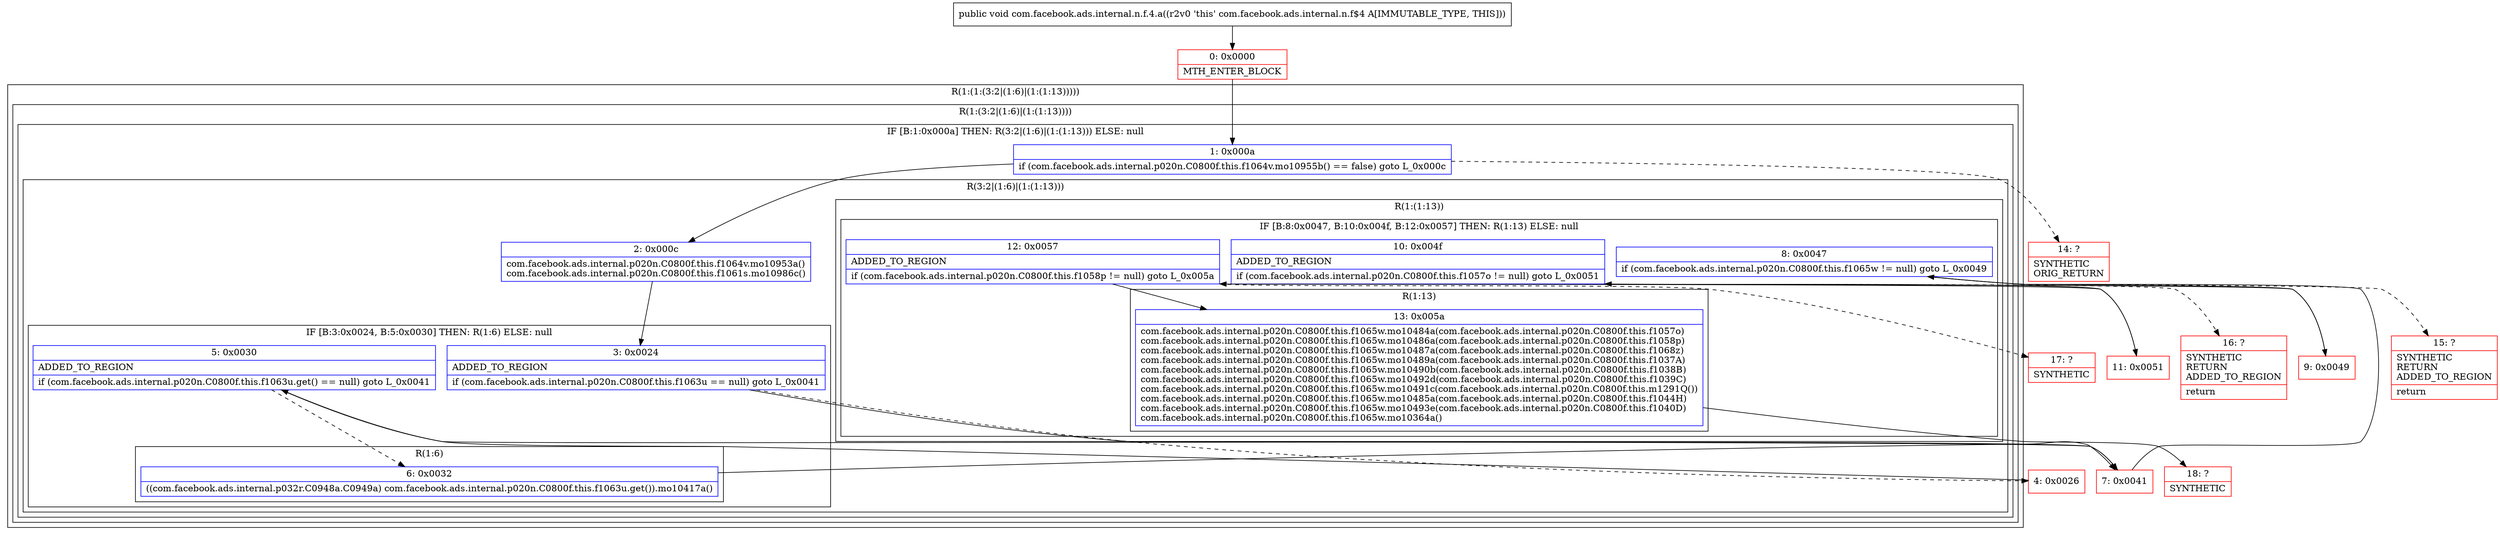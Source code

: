 digraph "CFG forcom.facebook.ads.internal.n.f.4.a()V" {
subgraph cluster_Region_2060464871 {
label = "R(1:(1:(3:2|(1:6)|(1:(1:13)))))";
node [shape=record,color=blue];
subgraph cluster_Region_157014265 {
label = "R(1:(3:2|(1:6)|(1:(1:13))))";
node [shape=record,color=blue];
subgraph cluster_IfRegion_1562606955 {
label = "IF [B:1:0x000a] THEN: R(3:2|(1:6)|(1:(1:13))) ELSE: null";
node [shape=record,color=blue];
Node_1 [shape=record,label="{1\:\ 0x000a|if (com.facebook.ads.internal.p020n.C0800f.this.f1064v.mo10955b() == false) goto L_0x000c\l}"];
subgraph cluster_Region_2003637256 {
label = "R(3:2|(1:6)|(1:(1:13)))";
node [shape=record,color=blue];
Node_2 [shape=record,label="{2\:\ 0x000c|com.facebook.ads.internal.p020n.C0800f.this.f1064v.mo10953a()\lcom.facebook.ads.internal.p020n.C0800f.this.f1061s.mo10986c()\l}"];
subgraph cluster_IfRegion_215041800 {
label = "IF [B:3:0x0024, B:5:0x0030] THEN: R(1:6) ELSE: null";
node [shape=record,color=blue];
Node_3 [shape=record,label="{3\:\ 0x0024|ADDED_TO_REGION\l|if (com.facebook.ads.internal.p020n.C0800f.this.f1063u == null) goto L_0x0041\l}"];
Node_5 [shape=record,label="{5\:\ 0x0030|ADDED_TO_REGION\l|if (com.facebook.ads.internal.p020n.C0800f.this.f1063u.get() == null) goto L_0x0041\l}"];
subgraph cluster_Region_1528482427 {
label = "R(1:6)";
node [shape=record,color=blue];
Node_6 [shape=record,label="{6\:\ 0x0032|((com.facebook.ads.internal.p032r.C0948a.C0949a) com.facebook.ads.internal.p020n.C0800f.this.f1063u.get()).mo10417a()\l}"];
}
}
subgraph cluster_Region_496249942 {
label = "R(1:(1:13))";
node [shape=record,color=blue];
subgraph cluster_IfRegion_46577336 {
label = "IF [B:8:0x0047, B:10:0x004f, B:12:0x0057] THEN: R(1:13) ELSE: null";
node [shape=record,color=blue];
Node_8 [shape=record,label="{8\:\ 0x0047|if (com.facebook.ads.internal.p020n.C0800f.this.f1065w != null) goto L_0x0049\l}"];
Node_10 [shape=record,label="{10\:\ 0x004f|ADDED_TO_REGION\l|if (com.facebook.ads.internal.p020n.C0800f.this.f1057o != null) goto L_0x0051\l}"];
Node_12 [shape=record,label="{12\:\ 0x0057|ADDED_TO_REGION\l|if (com.facebook.ads.internal.p020n.C0800f.this.f1058p != null) goto L_0x005a\l}"];
subgraph cluster_Region_78203119 {
label = "R(1:13)";
node [shape=record,color=blue];
Node_13 [shape=record,label="{13\:\ 0x005a|com.facebook.ads.internal.p020n.C0800f.this.f1065w.mo10484a(com.facebook.ads.internal.p020n.C0800f.this.f1057o)\lcom.facebook.ads.internal.p020n.C0800f.this.f1065w.mo10486a(com.facebook.ads.internal.p020n.C0800f.this.f1058p)\lcom.facebook.ads.internal.p020n.C0800f.this.f1065w.mo10487a(com.facebook.ads.internal.p020n.C0800f.this.f1068z)\lcom.facebook.ads.internal.p020n.C0800f.this.f1065w.mo10489a(com.facebook.ads.internal.p020n.C0800f.this.f1037A)\lcom.facebook.ads.internal.p020n.C0800f.this.f1065w.mo10490b(com.facebook.ads.internal.p020n.C0800f.this.f1038B)\lcom.facebook.ads.internal.p020n.C0800f.this.f1065w.mo10492d(com.facebook.ads.internal.p020n.C0800f.this.f1039C)\lcom.facebook.ads.internal.p020n.C0800f.this.f1065w.mo10491c(com.facebook.ads.internal.p020n.C0800f.this.m1291Q())\lcom.facebook.ads.internal.p020n.C0800f.this.f1065w.mo10485a(com.facebook.ads.internal.p020n.C0800f.this.f1044H)\lcom.facebook.ads.internal.p020n.C0800f.this.f1065w.mo10493e(com.facebook.ads.internal.p020n.C0800f.this.f1040D)\lcom.facebook.ads.internal.p020n.C0800f.this.f1065w.mo10364a()\l}"];
}
}
}
}
}
}
}
Node_0 [shape=record,color=red,label="{0\:\ 0x0000|MTH_ENTER_BLOCK\l}"];
Node_4 [shape=record,color=red,label="{4\:\ 0x0026}"];
Node_7 [shape=record,color=red,label="{7\:\ 0x0041}"];
Node_9 [shape=record,color=red,label="{9\:\ 0x0049}"];
Node_11 [shape=record,color=red,label="{11\:\ 0x0051}"];
Node_14 [shape=record,color=red,label="{14\:\ ?|SYNTHETIC\lORIG_RETURN\l}"];
Node_15 [shape=record,color=red,label="{15\:\ ?|SYNTHETIC\lRETURN\lADDED_TO_REGION\l|return\l}"];
Node_16 [shape=record,color=red,label="{16\:\ ?|SYNTHETIC\lRETURN\lADDED_TO_REGION\l|return\l}"];
Node_17 [shape=record,color=red,label="{17\:\ ?|SYNTHETIC\l}"];
Node_18 [shape=record,color=red,label="{18\:\ ?|SYNTHETIC\l}"];
MethodNode[shape=record,label="{public void com.facebook.ads.internal.n.f.4.a((r2v0 'this' com.facebook.ads.internal.n.f$4 A[IMMUTABLE_TYPE, THIS])) }"];
MethodNode -> Node_0;
Node_1 -> Node_2;
Node_1 -> Node_14[style=dashed];
Node_2 -> Node_3;
Node_3 -> Node_4[style=dashed];
Node_3 -> Node_7;
Node_5 -> Node_6[style=dashed];
Node_5 -> Node_7;
Node_6 -> Node_7;
Node_8 -> Node_9;
Node_8 -> Node_15[style=dashed];
Node_10 -> Node_11;
Node_10 -> Node_16[style=dashed];
Node_12 -> Node_13;
Node_12 -> Node_17[style=dashed];
Node_13 -> Node_18;
Node_0 -> Node_1;
Node_4 -> Node_5;
Node_7 -> Node_8;
Node_9 -> Node_10;
Node_11 -> Node_12;
}

